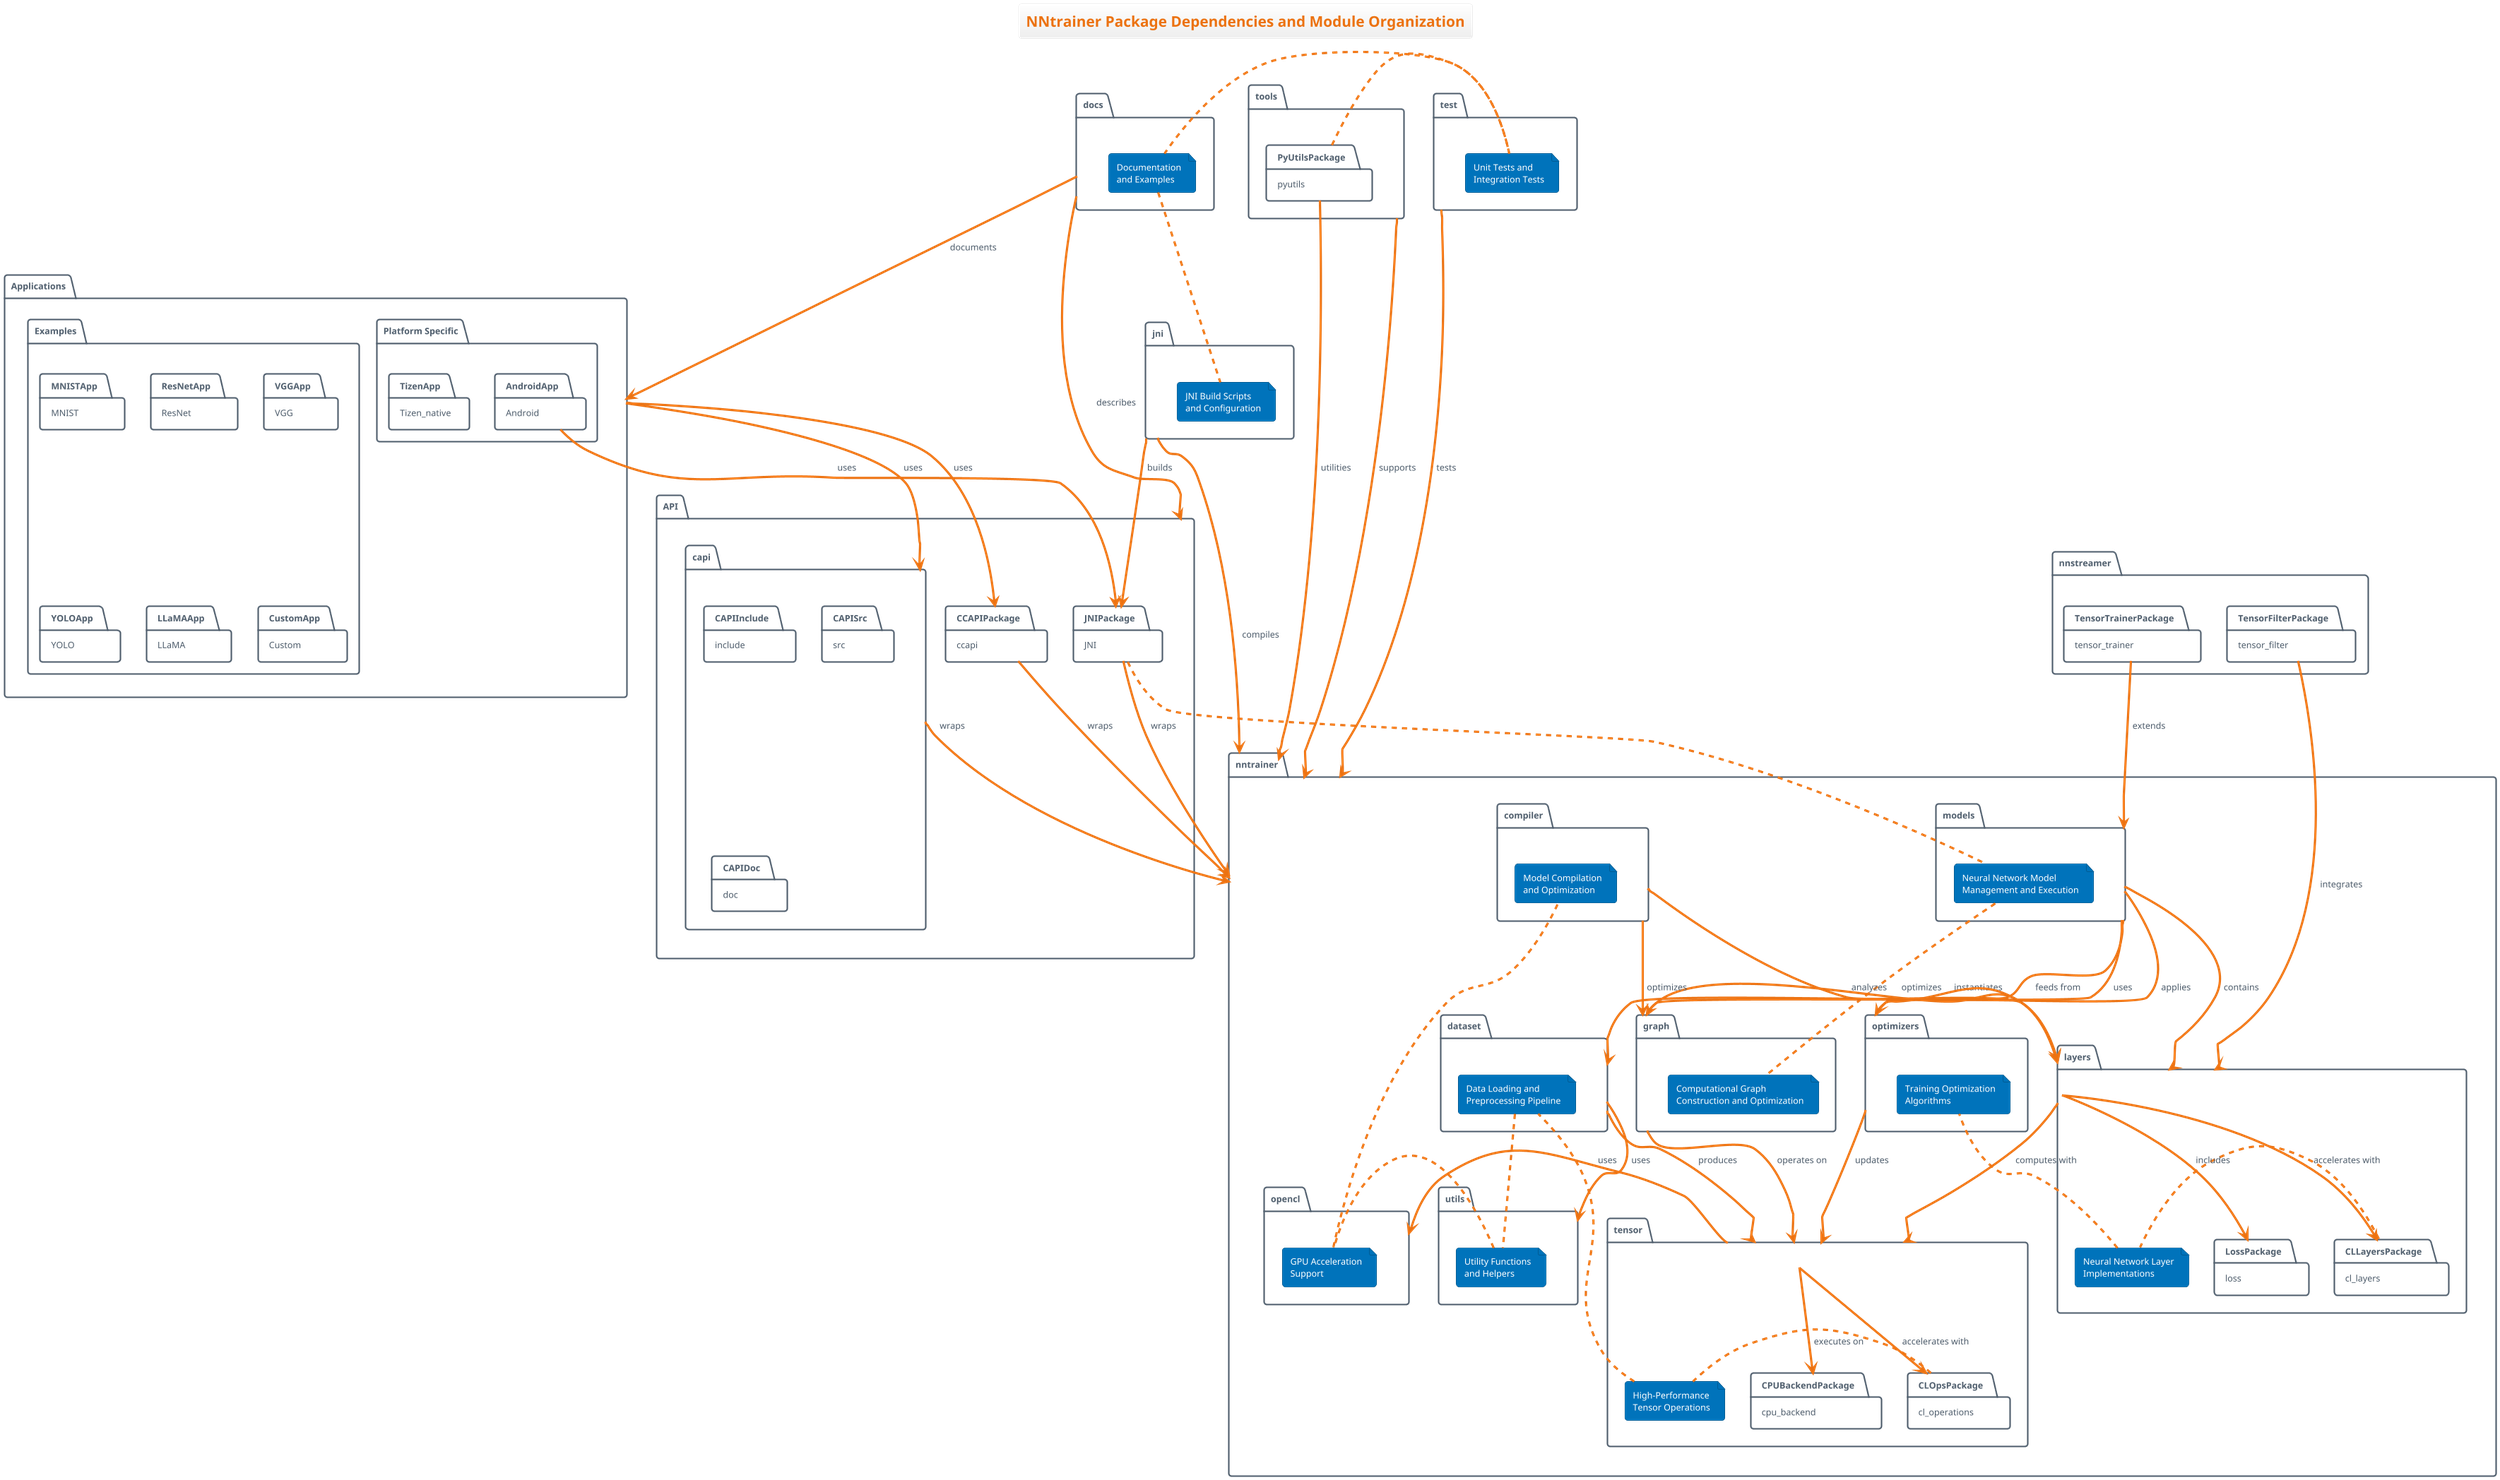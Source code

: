 @startuml NNtrainer_Package_Dependencies
!theme aws-orange
title NNtrainer Package Dependencies and Module Organization

package "Applications" as ApplicationsPackage {
  package "Examples" {
    package "MNIST" as MNISTApp
    package "ResNet" as ResNetApp  
    package "VGG" as VGGApp
    package "YOLO" as YOLOApp
    package "LLaMA" as LLaMAApp
    package "Custom" as CustomApp
  }
  
  package "Platform Specific" {
    package "Android" as AndroidApp
    package "Tizen_native" as TizenApp
  }
}

package "API" as APIPackage {
  package "capi" as CAPIPackage {
    package "include" as CAPIInclude
    package "src" as CAPISrc
    package "doc" as CAPIDoc
  }
  
  package "ccapi" as CCAPIPackage
  package "JNI" as JNIPackage
}

package "nntrainer" as NNTrainerPackage {
  
  package "models" as ModelsPackage {
    note right : Neural Network Model\nManagement and Execution
  }
  
  package "graph" as GraphPackage {
    note right : Computational Graph\nConstruction and Optimization
  }
  
  package "layers" as LayersPackage {
    package "loss" as LossPackage
    package "cl_layers" as CLLayersPackage
    note right : Neural Network Layer\nImplementations
  }
  
  package "optimizers" as OptimizersPackage {
    note right : Training Optimization\nAlgorithms
  }
  
  package "tensor" as TensorPackage {
    package "cpu_backend" as CPUBackendPackage
    package "cl_operations" as CLOpsPackage
    note right : High-Performance\nTensor Operations
  }
  
  package "dataset" as DatasetPackage {
    note right : Data Loading and\nPreprocessing Pipeline
  }
  
  package "utils" as UtilsPackage {
    note right : Utility Functions\nand Helpers
  }
  
  package "opencl" as OpenCLPackage {
    note right : GPU Acceleration\nSupport
  }
  
  package "compiler" as CompilerPackage {
    note right : Model Compilation\nand Optimization
  }
}

package "nnstreamer" as NNStreamerPackage {
  package "tensor_filter" as TensorFilterPackage
  package "tensor_trainer" as TensorTrainerPackage
}

package "tools" as ToolsPackage {
  package "pyutils" as PyUtilsPackage
}

package "test" as TestPackage {
  note right : Unit Tests and\nIntegration Tests
}

package "docs" as DocsPackage {
  note right : Documentation\nand Examples
}

package "jni" as JNIBuildPackage {
  note right : JNI Build Scripts\nand Configuration
}

' API Dependencies
ApplicationsPackage --> CAPIPackage : uses
ApplicationsPackage --> CCAPIPackage : uses
AndroidApp --> JNIPackage : uses

CAPIPackage --> NNTrainerPackage : wraps
CCAPIPackage --> NNTrainerPackage : wraps
JNIPackage --> NNTrainerPackage : wraps

' Core module dependencies
ModelsPackage --> GraphPackage : uses
ModelsPackage --> LayersPackage : contains
ModelsPackage --> OptimizersPackage : applies
ModelsPackage --> DatasetPackage : feeds from

GraphPackage --> LayersPackage : instantiates
GraphPackage --> TensorPackage : operates on

LayersPackage --> TensorPackage : computes with
LayersPackage --> LossPackage : includes
LayersPackage --> CLLayersPackage : accelerates with

OptimizersPackage --> TensorPackage : updates
OptimizersPackage --> LayersPackage : optimizes

TensorPackage --> CPUBackendPackage : executes on
TensorPackage --> CLOpsPackage : accelerates with
TensorPackage --> OpenCLPackage : uses

DatasetPackage --> TensorPackage : produces
DatasetPackage --> UtilsPackage : uses

CompilerPackage --> GraphPackage : optimizes
CompilerPackage --> LayersPackage : analyzes

' External integrations
TensorFilterPackage --> LayersPackage : integrates
TensorTrainerPackage --> ModelsPackage : extends

' Development and testing
TestPackage --> NNTrainerPackage : tests
ToolsPackage --> NNTrainerPackage : supports
PyUtilsPackage --> NNTrainerPackage : utilities

' Build system
JNIBuildPackage --> JNIPackage : builds
JNIBuildPackage --> NNTrainerPackage : compiles

' Documentation
DocsPackage --> ApplicationsPackage : documents
DocsPackage --> APIPackage : describes

@enduml